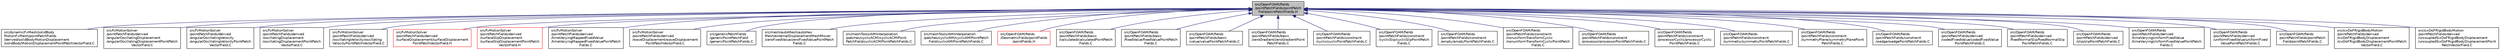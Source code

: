 digraph "src/OpenFOAM/fields/pointPatchFields/pointPatchField/pointPatchFields.H"
{
  bgcolor="transparent";
  edge [fontname="Helvetica",fontsize="10",labelfontname="Helvetica",labelfontsize="10"];
  node [fontname="Helvetica",fontsize="10",shape=record];
  Node1 [label="src/OpenFOAM/fields\l/pointPatchFields/pointPatch\lField/pointPatchFields.H",height=0.2,width=0.4,color="black", fillcolor="grey75", style="filled", fontcolor="black"];
  Node1 -> Node2 [dir="back",color="midnightblue",fontsize="10",style="solid",fontname="Helvetica"];
  Node2 [label="src/dynamicFvMesh/solidBody\lMotionFvMesh/pointPatchFields\l/derived/solidBodyMotionDisplacement\l/solidBodyMotionDisplacementPointPatchVectorField.C",height=0.2,width=0.4,color="black",URL="$a04691.html"];
  Node1 -> Node3 [dir="back",color="midnightblue",fontsize="10",style="solid",fontname="Helvetica"];
  Node3 [label="src/fvMotionSolver\l/pointPatchFields/derived\l/angularOscillatingDisplacement\l/angularOscillatingDisplacementPointPatch\lVectorField.C",height=0.2,width=0.4,color="black",URL="$a06160.html"];
  Node1 -> Node4 [dir="back",color="midnightblue",fontsize="10",style="solid",fontname="Helvetica"];
  Node4 [label="src/fvMotionSolver\l/pointPatchFields/derived\l/angularOscillatingVelocity\l/angularOscillatingVelocityPointPatch\lVectorField.C",height=0.2,width=0.4,color="black",URL="$a06162.html"];
  Node1 -> Node5 [dir="back",color="midnightblue",fontsize="10",style="solid",fontname="Helvetica"];
  Node5 [label="src/fvMotionSolver\l/pointPatchFields/derived\l/oscillatingDisplacement\l/oscillatingDisplacementPointPatch\lVectorField.C",height=0.2,width=0.4,color="black",URL="$a06164.html"];
  Node1 -> Node6 [dir="back",color="midnightblue",fontsize="10",style="solid",fontname="Helvetica"];
  Node6 [label="src/fvMotionSolver\l/pointPatchFields/derived\l/oscillatingVelocity/oscillating\lVelocityPointPatchVectorField.C",height=0.2,width=0.4,color="black",URL="$a06166.html"];
  Node1 -> Node7 [dir="back",color="midnightblue",fontsize="10",style="solid",fontname="Helvetica"];
  Node7 [label="src/fvMotionSolver\l/pointPatchFields/derived\l/surfaceDisplacement/surfaceDisplacement\lPointPatchVectorField.H",height=0.2,width=0.4,color="red",URL="$a06169.html"];
  Node1 -> Node8 [dir="back",color="midnightblue",fontsize="10",style="solid",fontname="Helvetica"];
  Node8 [label="src/fvMotionSolver\l/pointPatchFields/derived\l/surfaceSlipDisplacement\l/surfaceSlipDisplacementPointPatch\lVectorField.H",height=0.2,width=0.4,color="red",URL="$a06171.html"];
  Node1 -> Node9 [dir="back",color="midnightblue",fontsize="10",style="solid",fontname="Helvetica"];
  Node9 [label="src/fvMotionSolver\l/pointPatchFields/derived\l/timeVaryingMappedFixedValue\l/timeVaryingMappedFixedValuePointPatch\lFields.C",height=0.2,width=0.4,color="black",URL="$a06174.html"];
  Node1 -> Node10 [dir="back",color="midnightblue",fontsize="10",style="solid",fontname="Helvetica"];
  Node10 [label="src/fvMotionSolver\l/pointPatchFields/derived\l/waveDisplacement/waveDisplacement\lPointPatchVectorField.C",height=0.2,width=0.4,color="black",URL="$a06178.html"];
  Node1 -> Node11 [dir="back",color="midnightblue",fontsize="10",style="solid",fontname="Helvetica"];
  Node11 [label="src/genericPatchFields\l/genericPointPatchField\l/genericPointPatchFields.C",height=0.2,width=0.4,color="black",URL="$a06282.html"];
  Node1 -> Node12 [dir="back",color="midnightblue",fontsize="10",style="solid",fontname="Helvetica"];
  Node12 [label="src/mesh/autoMesh/autoHex\lMesh/externalDisplacementMeshMover\l/zeroFixedValue/zeroFixedValuePointPatch\lFields.C",height=0.2,width=0.4,color="black",URL="$a06997.html"];
  Node1 -> Node13 [dir="back",color="midnightblue",fontsize="10",style="solid",fontname="Helvetica"];
  Node13 [label="src/meshTools/AMIInterpolation\l/patches/cyclicACMI/cyclicACMIPoint\lPatchField/cyclicACMIPointPatchFields.C",height=0.2,width=0.4,color="black",URL="$a07146.html"];
  Node1 -> Node14 [dir="back",color="midnightblue",fontsize="10",style="solid",fontname="Helvetica"];
  Node14 [label="src/meshTools/AMIInterpolation\l/patches/cyclicAMI/cyclicAMIPointPatch\lField/cyclicAMIPointPatchFields.C",height=0.2,width=0.4,color="black",URL="$a07160.html"];
  Node1 -> Node15 [dir="back",color="midnightblue",fontsize="10",style="solid",fontname="Helvetica"];
  Node15 [label="src/OpenFOAM/fields\l/GeometricFields/pointFields\l/pointFields.H",height=0.2,width=0.4,color="red",URL="$a07993.html"];
  Node1 -> Node16 [dir="back",color="midnightblue",fontsize="10",style="solid",fontname="Helvetica"];
  Node16 [label="src/OpenFOAM/fields\l/pointPatchFields/basic\l/calculated/calculatedPointPatch\lFields.C",height=0.2,width=0.4,color="black",URL="$a08003.html"];
  Node1 -> Node17 [dir="back",color="midnightblue",fontsize="10",style="solid",fontname="Helvetica"];
  Node17 [label="src/OpenFOAM/fields\l/pointPatchFields/basic\l/fixedValue/fixedValuePointPatch\lFields.C",height=0.2,width=0.4,color="black",URL="$a08011.html"];
  Node1 -> Node18 [dir="back",color="midnightblue",fontsize="10",style="solid",fontname="Helvetica"];
  Node18 [label="src/OpenFOAM/fields\l/pointPatchFields/basic\l/value/valuePointPatchFields.C",height=0.2,width=0.4,color="black",URL="$a08015.html"];
  Node1 -> Node19 [dir="back",color="midnightblue",fontsize="10",style="solid",fontname="Helvetica"];
  Node19 [label="src/OpenFOAM/fields\l/pointPatchFields/basic\l/zeroGradient/zeroGradientPoint\lPatchFields.C",height=0.2,width=0.4,color="black",URL="$a08019.html"];
  Node1 -> Node20 [dir="back",color="midnightblue",fontsize="10",style="solid",fontname="Helvetica"];
  Node20 [label="src/OpenFOAM/fields\l/pointPatchFields/constraint\l/cyclic/cyclicPointPatchFields.C",height=0.2,width=0.4,color="black",URL="$a08023.html"];
  Node1 -> Node21 [dir="back",color="midnightblue",fontsize="10",style="solid",fontname="Helvetica"];
  Node21 [label="src/OpenFOAM/fields\l/pointPatchFields/constraint\l/cyclicSlip/cyclicSlipPointPatch\lFields.C",height=0.2,width=0.4,color="black",URL="$a08027.html"];
  Node1 -> Node22 [dir="back",color="midnightblue",fontsize="10",style="solid",fontname="Helvetica"];
  Node22 [label="src/OpenFOAM/fields\l/pointPatchFields/constraint\l/empty/emptyPointPatchFields.C",height=0.2,width=0.4,color="black",URL="$a08031.html"];
  Node1 -> Node23 [dir="back",color="midnightblue",fontsize="10",style="solid",fontname="Helvetica"];
  Node23 [label="src/OpenFOAM/fields\l/pointPatchFields/constraint\l/nonuniformTransformCyclic\l/nonuniformTransformCyclicPointPatch\lFields.C",height=0.2,width=0.4,color="black",URL="$a08035.html"];
  Node1 -> Node24 [dir="back",color="midnightblue",fontsize="10",style="solid",fontname="Helvetica"];
  Node24 [label="src/OpenFOAM/fields\l/pointPatchFields/constraint\l/processor/processorPointPatchFields.C",height=0.2,width=0.4,color="black",URL="$a08039.html"];
  Node1 -> Node25 [dir="back",color="midnightblue",fontsize="10",style="solid",fontname="Helvetica"];
  Node25 [label="src/OpenFOAM/fields\l/pointPatchFields/constraint\l/processorCyclic/processorCyclic\lPointPatchFields.C",height=0.2,width=0.4,color="black",URL="$a08043.html"];
  Node1 -> Node26 [dir="back",color="midnightblue",fontsize="10",style="solid",fontname="Helvetica"];
  Node26 [label="src/OpenFOAM/fields\l/pointPatchFields/constraint\l/symmetry/symmetryPointPatchFields.C",height=0.2,width=0.4,color="black",URL="$a08047.html"];
  Node1 -> Node27 [dir="back",color="midnightblue",fontsize="10",style="solid",fontname="Helvetica"];
  Node27 [label="src/OpenFOAM/fields\l/pointPatchFields/constraint\l/symmetryPlane/symmetryPlanePoint\lPatchFields.C",height=0.2,width=0.4,color="black",URL="$a08051.html"];
  Node1 -> Node28 [dir="back",color="midnightblue",fontsize="10",style="solid",fontname="Helvetica"];
  Node28 [label="src/OpenFOAM/fields\l/pointPatchFields/constraint\l/wedge/wedgePointPatchFields.C",height=0.2,width=0.4,color="black",URL="$a08055.html"];
  Node1 -> Node29 [dir="back",color="midnightblue",fontsize="10",style="solid",fontname="Helvetica"];
  Node29 [label="src/OpenFOAM/fields\l/pointPatchFields/derived\l/codedFixedValue/codedFixedValue\lPointPatchFields.C",height=0.2,width=0.4,color="black",URL="$a08059.html"];
  Node1 -> Node30 [dir="back",color="midnightblue",fontsize="10",style="solid",fontname="Helvetica"];
  Node30 [label="src/OpenFOAM/fields\l/pointPatchFields/derived\l/fixedNormalSlip/fixedNormalSlip\lPointPatchFields.C",height=0.2,width=0.4,color="black",URL="$a08064.html"];
  Node1 -> Node31 [dir="back",color="midnightblue",fontsize="10",style="solid",fontname="Helvetica"];
  Node31 [label="src/OpenFOAM/fields\l/pointPatchFields/derived\l/slip/slipPointPatchFields.C",height=0.2,width=0.4,color="black",URL="$a08068.html"];
  Node1 -> Node32 [dir="back",color="midnightblue",fontsize="10",style="solid",fontname="Helvetica"];
  Node32 [label="src/OpenFOAM/fields\l/pointPatchFields/derived\l/timeVaryingUniformFixedValue\l/timeVaryingUniformFixedValuePointPatch\lFields.C",height=0.2,width=0.4,color="black",URL="$a08072.html"];
  Node1 -> Node33 [dir="back",color="midnightblue",fontsize="10",style="solid",fontname="Helvetica"];
  Node33 [label="src/OpenFOAM/fields\l/pointPatchFields/derived\l/uniformFixedValue/uniformFixed\lValuePointPatchFields.C",height=0.2,width=0.4,color="black",URL="$a08076.html"];
  Node1 -> Node34 [dir="back",color="midnightblue",fontsize="10",style="solid",fontname="Helvetica"];
  Node34 [label="src/OpenFOAM/fields\l/pointPatchFields/pointPatch\lField/pointPatchFields.C",height=0.2,width=0.4,color="black",URL="$a08087.html"];
  Node1 -> Node35 [dir="back",color="midnightblue",fontsize="10",style="solid",fontname="Helvetica"];
  Node35 [label="src/sixDoFRigidBodyMotion\l/pointPatchFields/derived\l/sixDoFRigidBodyDisplacement\l/sixDoFRigidBodyDisplacementPointPatch\lVectorField.C",height=0.2,width=0.4,color="black",URL="$a09698.html"];
  Node1 -> Node36 [dir="back",color="midnightblue",fontsize="10",style="solid",fontname="Helvetica"];
  Node36 [label="src/sixDoFRigidBodyMotion\l/pointPatchFields/derived\l/uncoupledSixDoFRigidBodyDisplacement\l/uncoupledSixDoFRigidBodyDisplacementPoint\lPatchVectorField.C",height=0.2,width=0.4,color="black",URL="$a09700.html"];
}
